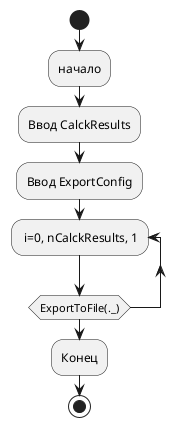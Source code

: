 @startuml
start
:начало;
:Ввод CalckResults;
:Ввод ExportConfig;
repeat : i=0, nCalckResults, 1;
repeat while (ExportToFile(._))
:Конец;
stop
@enduml